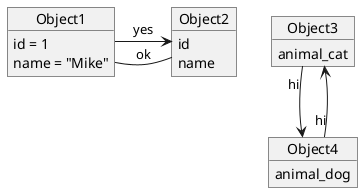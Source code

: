 @startuml

'对象图：用于描述对象以及对象间的关系

'对象定义
object "Object1" as o1
object "Object2" as o2
object "Object3" as o3
object "Object4" as o4

'对象属性
o1 : id = 1
o1 : name = "Mike"
o2 : id
o2 : name
o3 : animal_cat
o4 : animal_dog

'连线(-表示横线，--表示竖线，<>表示箭头)
o1 - o2 : "ok"
o1 -> o2 : "yes"
o3 "hi" --> o4
o3 <-- "hi" o4

@enduml